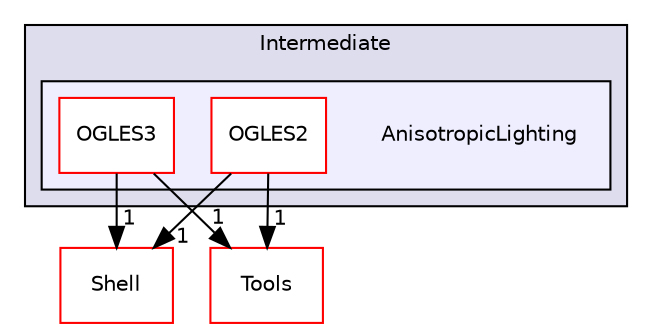 digraph "PVR/SDK_3.4/Examples/Intermediate/AnisotropicLighting" {
  compound=true
  node [ fontsize="10", fontname="Helvetica"];
  edge [ labelfontsize="10", labelfontname="Helvetica"];
  subgraph clusterdir_1fc4701d2c417cbbd376ebdde5d0b37f {
    graph [ bgcolor="#ddddee", pencolor="black", label="Intermediate" fontname="Helvetica", fontsize="10", URL="dir_1fc4701d2c417cbbd376ebdde5d0b37f.html"]
  subgraph clusterdir_19a1982827cfd80b7dcf0dbb6cce5a9c {
    graph [ bgcolor="#eeeeff", pencolor="black", label="" URL="dir_19a1982827cfd80b7dcf0dbb6cce5a9c.html"];
    dir_19a1982827cfd80b7dcf0dbb6cce5a9c [shape=plaintext label="AnisotropicLighting"];
    dir_74aa59c9ae0e96455622c503ea5ea8a5 [shape=box label="OGLES2" color="red" fillcolor="white" style="filled" URL="dir_74aa59c9ae0e96455622c503ea5ea8a5.html"];
    dir_a87e42d1b2b0f15920b73dab4f67a9c7 [shape=box label="OGLES3" color="red" fillcolor="white" style="filled" URL="dir_a87e42d1b2b0f15920b73dab4f67a9c7.html"];
  }
  }
  dir_de41955a66a331b990d60d5323117a97 [shape=box label="Shell" fillcolor="white" style="filled" color="red" URL="dir_de41955a66a331b990d60d5323117a97.html"];
  dir_5222bd6691dac9df766f8a52293393a2 [shape=box label="Tools" fillcolor="white" style="filled" color="red" URL="dir_5222bd6691dac9df766f8a52293393a2.html"];
  dir_74aa59c9ae0e96455622c503ea5ea8a5->dir_de41955a66a331b990d60d5323117a97 [headlabel="1", labeldistance=1.5 headhref="dir_001011_000133.html"];
  dir_74aa59c9ae0e96455622c503ea5ea8a5->dir_5222bd6691dac9df766f8a52293393a2 [headlabel="1", labeldistance=1.5 headhref="dir_001011_001762.html"];
  dir_a87e42d1b2b0f15920b73dab4f67a9c7->dir_de41955a66a331b990d60d5323117a97 [headlabel="1", labeldistance=1.5 headhref="dir_001013_000133.html"];
  dir_a87e42d1b2b0f15920b73dab4f67a9c7->dir_5222bd6691dac9df766f8a52293393a2 [headlabel="1", labeldistance=1.5 headhref="dir_001013_001762.html"];
}
